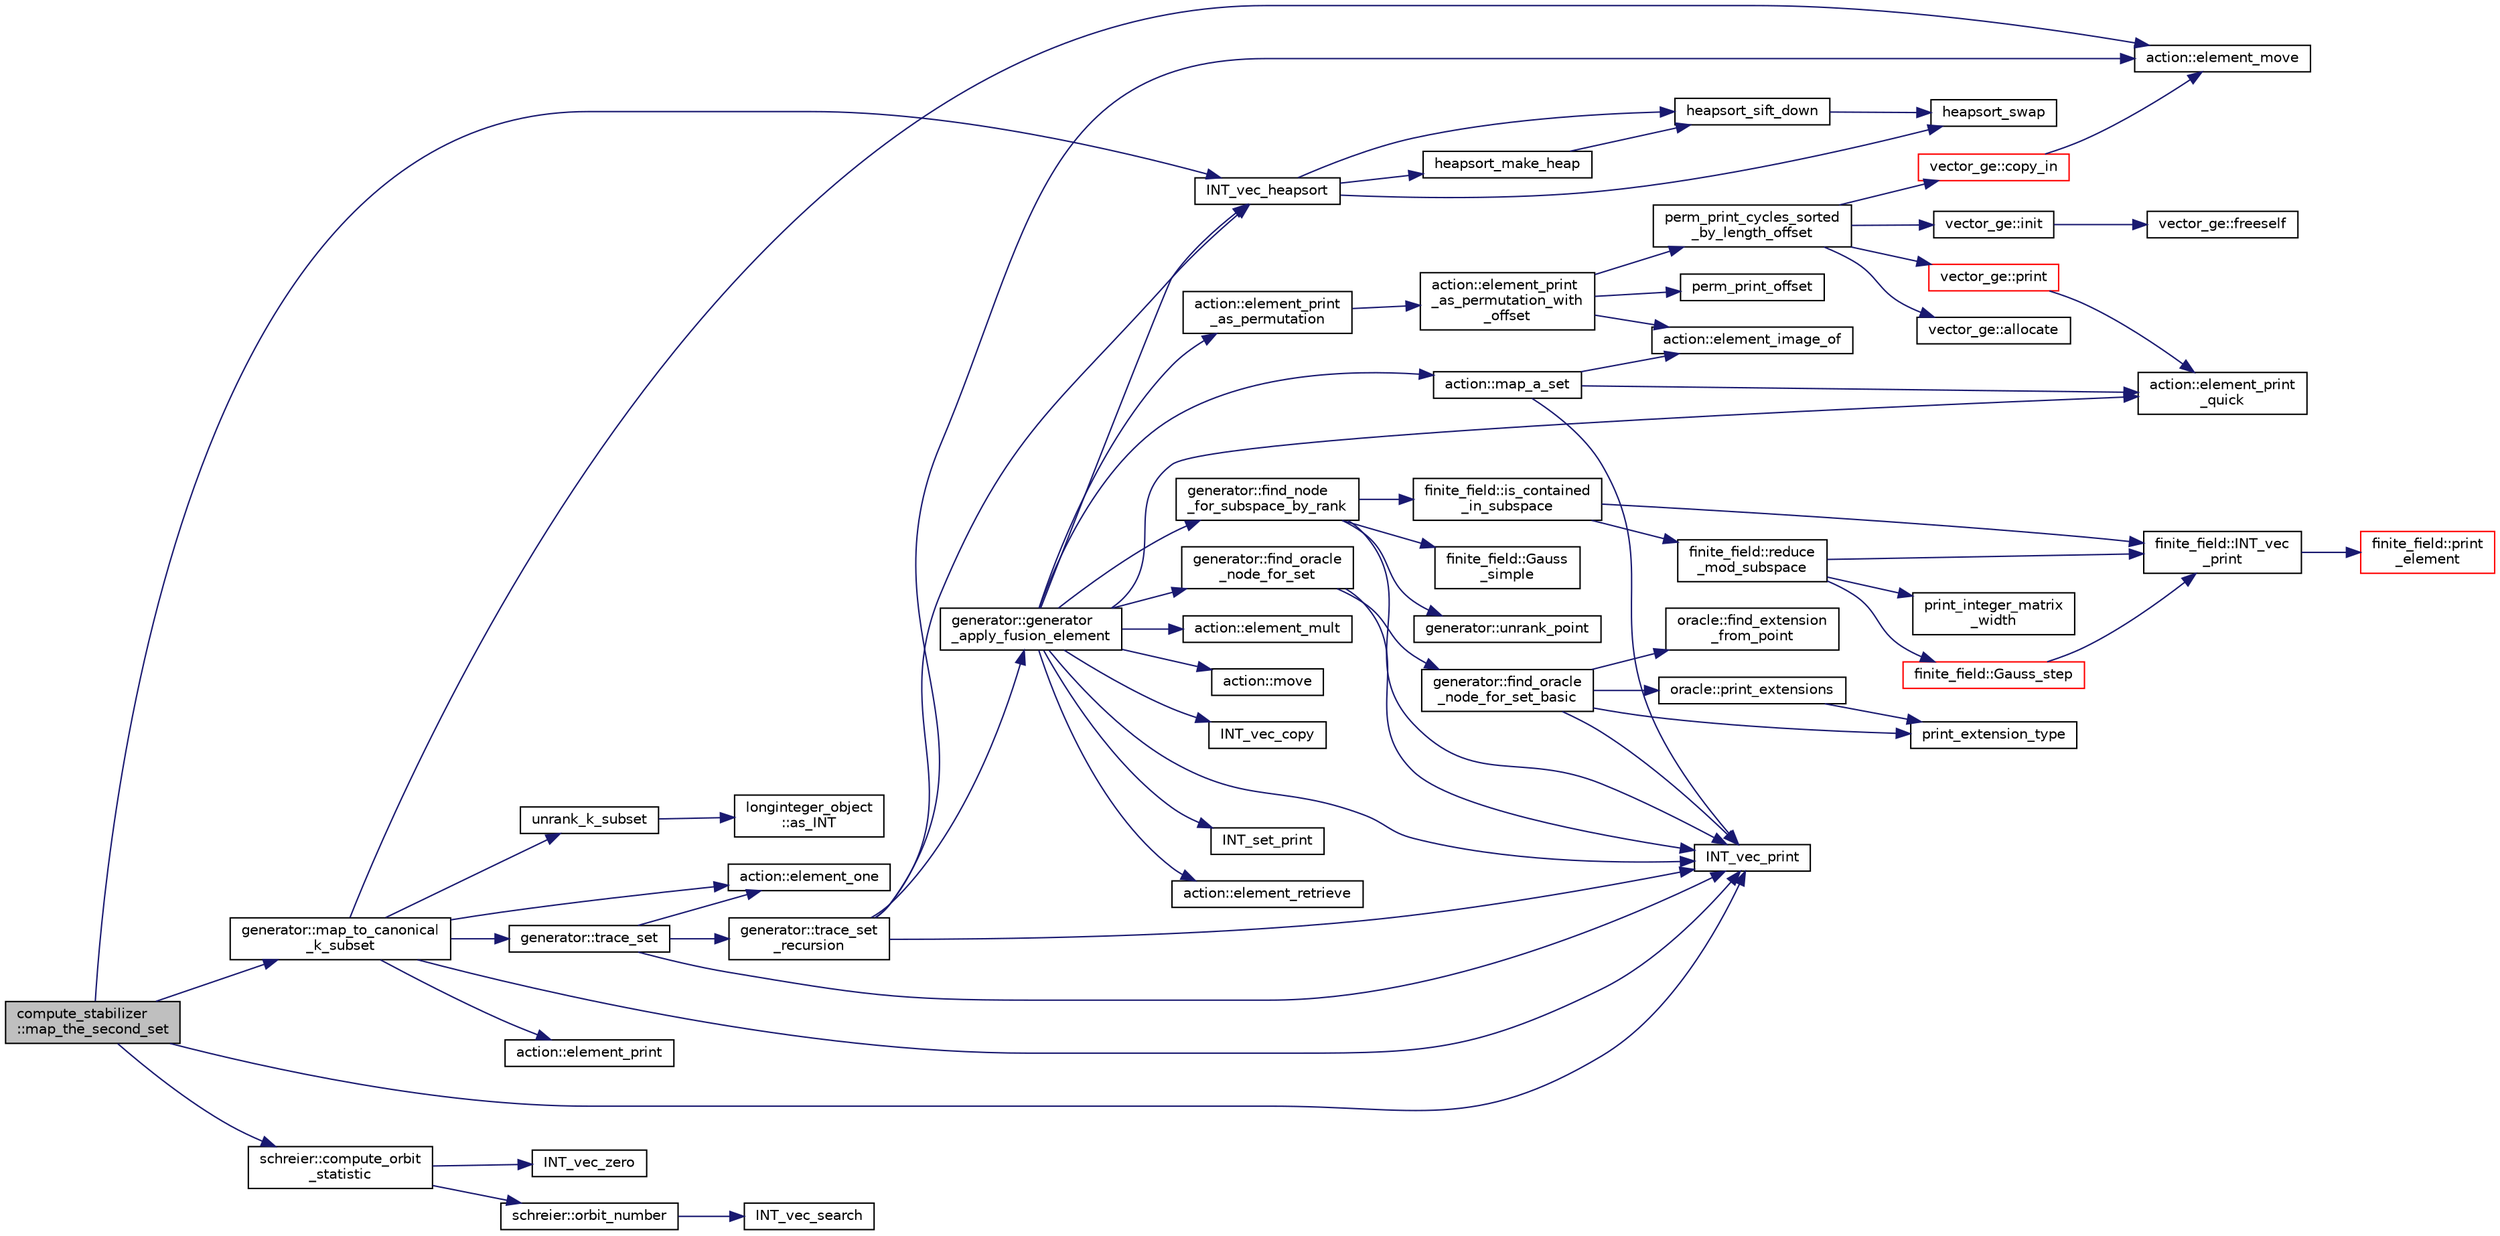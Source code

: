digraph "compute_stabilizer::map_the_second_set"
{
  edge [fontname="Helvetica",fontsize="10",labelfontname="Helvetica",labelfontsize="10"];
  node [fontname="Helvetica",fontsize="10",shape=record];
  rankdir="LR";
  Node2907 [label="compute_stabilizer\l::map_the_second_set",height=0.2,width=0.4,color="black", fillcolor="grey75", style="filled", fontcolor="black"];
  Node2907 -> Node2908 [color="midnightblue",fontsize="10",style="solid",fontname="Helvetica"];
  Node2908 [label="generator::map_to_canonical\l_k_subset",height=0.2,width=0.4,color="black", fillcolor="white", style="filled",URL="$d7/d73/classgenerator.html#acb86c3093119ba960ff942427d86f4e6"];
  Node2908 -> Node2909 [color="midnightblue",fontsize="10",style="solid",fontname="Helvetica"];
  Node2909 [label="unrank_k_subset",height=0.2,width=0.4,color="black", fillcolor="white", style="filled",URL="$d2/d7c/combinatorics_8_c.html#a709dbec12f4da5bb02b9352d45a2c77d"];
  Node2909 -> Node2910 [color="midnightblue",fontsize="10",style="solid",fontname="Helvetica"];
  Node2910 [label="longinteger_object\l::as_INT",height=0.2,width=0.4,color="black", fillcolor="white", style="filled",URL="$dd/d7e/classlonginteger__object.html#afb992d4679a6741acc63c8bcba27971e"];
  Node2908 -> Node2911 [color="midnightblue",fontsize="10",style="solid",fontname="Helvetica"];
  Node2911 [label="action::element_one",height=0.2,width=0.4,color="black", fillcolor="white", style="filled",URL="$d2/d86/classaction.html#a780a105daf04d6d1fe7e2f63b3c88e3b"];
  Node2908 -> Node2912 [color="midnightblue",fontsize="10",style="solid",fontname="Helvetica"];
  Node2912 [label="generator::trace_set",height=0.2,width=0.4,color="black", fillcolor="white", style="filled",URL="$d7/d73/classgenerator.html#ae34b55cbb999d9b2aa9dacc8748de0b2"];
  Node2912 -> Node2913 [color="midnightblue",fontsize="10",style="solid",fontname="Helvetica"];
  Node2913 [label="INT_vec_print",height=0.2,width=0.4,color="black", fillcolor="white", style="filled",URL="$df/dbf/sajeeb_8_c.html#a79a5901af0b47dd0d694109543c027fe"];
  Node2912 -> Node2911 [color="midnightblue",fontsize="10",style="solid",fontname="Helvetica"];
  Node2912 -> Node2914 [color="midnightblue",fontsize="10",style="solid",fontname="Helvetica"];
  Node2914 [label="generator::trace_set\l_recursion",height=0.2,width=0.4,color="black", fillcolor="white", style="filled",URL="$d7/d73/classgenerator.html#aede118133e199ff6a1a381c7da8366b4"];
  Node2914 -> Node2913 [color="midnightblue",fontsize="10",style="solid",fontname="Helvetica"];
  Node2914 -> Node2915 [color="midnightblue",fontsize="10",style="solid",fontname="Helvetica"];
  Node2915 [label="INT_vec_heapsort",height=0.2,width=0.4,color="black", fillcolor="white", style="filled",URL="$d5/de2/foundations_2data__structures_2data__structures_8h.html#a3590ad9987f801fbfc94634300182f39"];
  Node2915 -> Node2916 [color="midnightblue",fontsize="10",style="solid",fontname="Helvetica"];
  Node2916 [label="heapsort_make_heap",height=0.2,width=0.4,color="black", fillcolor="white", style="filled",URL="$d4/dd7/sorting_8_c.html#a42f24453d7d77eeb1338ebd1a13cfdbb"];
  Node2916 -> Node2917 [color="midnightblue",fontsize="10",style="solid",fontname="Helvetica"];
  Node2917 [label="heapsort_sift_down",height=0.2,width=0.4,color="black", fillcolor="white", style="filled",URL="$d4/dd7/sorting_8_c.html#a65cbb1a6a3f01f511673705437ddc18b"];
  Node2917 -> Node2918 [color="midnightblue",fontsize="10",style="solid",fontname="Helvetica"];
  Node2918 [label="heapsort_swap",height=0.2,width=0.4,color="black", fillcolor="white", style="filled",URL="$d4/dd7/sorting_8_c.html#a8f048362e6065297b19b6975bcbbfcc6"];
  Node2915 -> Node2918 [color="midnightblue",fontsize="10",style="solid",fontname="Helvetica"];
  Node2915 -> Node2917 [color="midnightblue",fontsize="10",style="solid",fontname="Helvetica"];
  Node2914 -> Node2919 [color="midnightblue",fontsize="10",style="solid",fontname="Helvetica"];
  Node2919 [label="generator::generator\l_apply_fusion_element",height=0.2,width=0.4,color="black", fillcolor="white", style="filled",URL="$d7/d73/classgenerator.html#a5e555672da45c6fbc2c5b2d2aa9bb537"];
  Node2919 -> Node2920 [color="midnightblue",fontsize="10",style="solid",fontname="Helvetica"];
  Node2920 [label="INT_set_print",height=0.2,width=0.4,color="black", fillcolor="white", style="filled",URL="$df/dbf/sajeeb_8_c.html#a97614645ec11df30e0e896367f91ffd9"];
  Node2919 -> Node2921 [color="midnightblue",fontsize="10",style="solid",fontname="Helvetica"];
  Node2921 [label="action::element_retrieve",height=0.2,width=0.4,color="black", fillcolor="white", style="filled",URL="$d2/d86/classaction.html#ad28f6f8810ffbad64c1490f78e51e2b1"];
  Node2919 -> Node2922 [color="midnightblue",fontsize="10",style="solid",fontname="Helvetica"];
  Node2922 [label="action::element_print\l_quick",height=0.2,width=0.4,color="black", fillcolor="white", style="filled",URL="$d2/d86/classaction.html#a4844680cf6750396f76494a28655265b"];
  Node2919 -> Node2923 [color="midnightblue",fontsize="10",style="solid",fontname="Helvetica"];
  Node2923 [label="action::element_print\l_as_permutation",height=0.2,width=0.4,color="black", fillcolor="white", style="filled",URL="$d2/d86/classaction.html#a2975618a8203187b688a67c947150bb8"];
  Node2923 -> Node2924 [color="midnightblue",fontsize="10",style="solid",fontname="Helvetica"];
  Node2924 [label="action::element_print\l_as_permutation_with\l_offset",height=0.2,width=0.4,color="black", fillcolor="white", style="filled",URL="$d2/d86/classaction.html#addd61d869434abaad431124a6d858396"];
  Node2924 -> Node2925 [color="midnightblue",fontsize="10",style="solid",fontname="Helvetica"];
  Node2925 [label="action::element_image_of",height=0.2,width=0.4,color="black", fillcolor="white", style="filled",URL="$d2/d86/classaction.html#ae09559d4537a048fc860f8a74a31393d"];
  Node2924 -> Node2926 [color="midnightblue",fontsize="10",style="solid",fontname="Helvetica"];
  Node2926 [label="perm_print_offset",height=0.2,width=0.4,color="black", fillcolor="white", style="filled",URL="$d2/d7c/combinatorics_8_c.html#ab87deef2ba9e4d2ce386a19eeaffecf3"];
  Node2924 -> Node2927 [color="midnightblue",fontsize="10",style="solid",fontname="Helvetica"];
  Node2927 [label="perm_print_cycles_sorted\l_by_length_offset",height=0.2,width=0.4,color="black", fillcolor="white", style="filled",URL="$d5/d90/action__global_8_c.html#a9d1f2e34879c04dbc45d08984a8066e3"];
  Node2927 -> Node2928 [color="midnightblue",fontsize="10",style="solid",fontname="Helvetica"];
  Node2928 [label="vector_ge::init",height=0.2,width=0.4,color="black", fillcolor="white", style="filled",URL="$d4/d6e/classvector__ge.html#afe1d6befd1f1501e6be34afbaa9d30a8"];
  Node2928 -> Node2929 [color="midnightblue",fontsize="10",style="solid",fontname="Helvetica"];
  Node2929 [label="vector_ge::freeself",height=0.2,width=0.4,color="black", fillcolor="white", style="filled",URL="$d4/d6e/classvector__ge.html#aa002e4b715cc73a9b8b367d29700b452"];
  Node2927 -> Node2930 [color="midnightblue",fontsize="10",style="solid",fontname="Helvetica"];
  Node2930 [label="vector_ge::allocate",height=0.2,width=0.4,color="black", fillcolor="white", style="filled",URL="$d4/d6e/classvector__ge.html#a35b062a9201b30f0a87bf87702d243ae"];
  Node2927 -> Node2931 [color="midnightblue",fontsize="10",style="solid",fontname="Helvetica"];
  Node2931 [label="vector_ge::copy_in",height=0.2,width=0.4,color="red", fillcolor="white", style="filled",URL="$d4/d6e/classvector__ge.html#ad02ebf2d4e8bbf095685aea921999145"];
  Node2931 -> Node2933 [color="midnightblue",fontsize="10",style="solid",fontname="Helvetica"];
  Node2933 [label="action::element_move",height=0.2,width=0.4,color="black", fillcolor="white", style="filled",URL="$d2/d86/classaction.html#a550947491bbb534d3d7951f50198a874"];
  Node2927 -> Node2934 [color="midnightblue",fontsize="10",style="solid",fontname="Helvetica"];
  Node2934 [label="vector_ge::print",height=0.2,width=0.4,color="red", fillcolor="white", style="filled",URL="$d4/d6e/classvector__ge.html#a0d260cce035c20b32d7989c50670aa8a"];
  Node2934 -> Node2922 [color="midnightblue",fontsize="10",style="solid",fontname="Helvetica"];
  Node2919 -> Node2913 [color="midnightblue",fontsize="10",style="solid",fontname="Helvetica"];
  Node2919 -> Node2935 [color="midnightblue",fontsize="10",style="solid",fontname="Helvetica"];
  Node2935 [label="action::map_a_set",height=0.2,width=0.4,color="black", fillcolor="white", style="filled",URL="$d2/d86/classaction.html#a600e542e5aeca2a46f18110e027947e0"];
  Node2935 -> Node2922 [color="midnightblue",fontsize="10",style="solid",fontname="Helvetica"];
  Node2935 -> Node2913 [color="midnightblue",fontsize="10",style="solid",fontname="Helvetica"];
  Node2935 -> Node2925 [color="midnightblue",fontsize="10",style="solid",fontname="Helvetica"];
  Node2919 -> Node2936 [color="midnightblue",fontsize="10",style="solid",fontname="Helvetica"];
  Node2936 [label="action::element_mult",height=0.2,width=0.4,color="black", fillcolor="white", style="filled",URL="$d2/d86/classaction.html#ae9e36b2cae1f0f7bd7144097fa9a34b3"];
  Node2919 -> Node2937 [color="midnightblue",fontsize="10",style="solid",fontname="Helvetica"];
  Node2937 [label="action::move",height=0.2,width=0.4,color="black", fillcolor="white", style="filled",URL="$d2/d86/classaction.html#ab857fef69d8687a7926a9e4a00dd77ee"];
  Node2919 -> Node2938 [color="midnightblue",fontsize="10",style="solid",fontname="Helvetica"];
  Node2938 [label="generator::find_node\l_for_subspace_by_rank",height=0.2,width=0.4,color="black", fillcolor="white", style="filled",URL="$d7/d73/classgenerator.html#ad118a5102c2f16c7bed14ee432fe70b2"];
  Node2938 -> Node2913 [color="midnightblue",fontsize="10",style="solid",fontname="Helvetica"];
  Node2938 -> Node2939 [color="midnightblue",fontsize="10",style="solid",fontname="Helvetica"];
  Node2939 [label="generator::unrank_point",height=0.2,width=0.4,color="black", fillcolor="white", style="filled",URL="$d7/d73/classgenerator.html#ad8842983b197430759b0588712c26693"];
  Node2938 -> Node2940 [color="midnightblue",fontsize="10",style="solid",fontname="Helvetica"];
  Node2940 [label="finite_field::Gauss\l_simple",height=0.2,width=0.4,color="black", fillcolor="white", style="filled",URL="$df/d5a/classfinite__field.html#aba4950590e24a1ce323f292cf47b3307"];
  Node2938 -> Node2941 [color="midnightblue",fontsize="10",style="solid",fontname="Helvetica"];
  Node2941 [label="finite_field::is_contained\l_in_subspace",height=0.2,width=0.4,color="black", fillcolor="white", style="filled",URL="$df/d5a/classfinite__field.html#a21d04fc4ddc2f03fb3401656f14abb72"];
  Node2941 -> Node2942 [color="midnightblue",fontsize="10",style="solid",fontname="Helvetica"];
  Node2942 [label="finite_field::INT_vec\l_print",height=0.2,width=0.4,color="black", fillcolor="white", style="filled",URL="$df/d5a/classfinite__field.html#a9c33a61dedc197e37b014b6f8dc07f06"];
  Node2942 -> Node2943 [color="midnightblue",fontsize="10",style="solid",fontname="Helvetica"];
  Node2943 [label="finite_field::print\l_element",height=0.2,width=0.4,color="red", fillcolor="white", style="filled",URL="$df/d5a/classfinite__field.html#ab7d1f59c043d7696b8b47c92d0fedad5"];
  Node2941 -> Node2946 [color="midnightblue",fontsize="10",style="solid",fontname="Helvetica"];
  Node2946 [label="finite_field::reduce\l_mod_subspace",height=0.2,width=0.4,color="black", fillcolor="white", style="filled",URL="$df/d5a/classfinite__field.html#a58c58854e54819ab1f3b1df2a12423ad"];
  Node2946 -> Node2942 [color="midnightblue",fontsize="10",style="solid",fontname="Helvetica"];
  Node2946 -> Node2947 [color="midnightblue",fontsize="10",style="solid",fontname="Helvetica"];
  Node2947 [label="print_integer_matrix\l_width",height=0.2,width=0.4,color="black", fillcolor="white", style="filled",URL="$d5/db4/io__and__os_8h.html#aa78f3e73fc2179251bd15adbcc31573f"];
  Node2946 -> Node2948 [color="midnightblue",fontsize="10",style="solid",fontname="Helvetica"];
  Node2948 [label="finite_field::Gauss_step",height=0.2,width=0.4,color="red", fillcolor="white", style="filled",URL="$df/d5a/classfinite__field.html#a888228cd0bdf000bd4d44cf4d1ad62ce"];
  Node2948 -> Node2942 [color="midnightblue",fontsize="10",style="solid",fontname="Helvetica"];
  Node2919 -> Node2955 [color="midnightblue",fontsize="10",style="solid",fontname="Helvetica"];
  Node2955 [label="INT_vec_copy",height=0.2,width=0.4,color="black", fillcolor="white", style="filled",URL="$df/dbf/sajeeb_8_c.html#ac2d875e27e009af6ec04d17254d11075"];
  Node2919 -> Node2915 [color="midnightblue",fontsize="10",style="solid",fontname="Helvetica"];
  Node2919 -> Node2956 [color="midnightblue",fontsize="10",style="solid",fontname="Helvetica"];
  Node2956 [label="generator::find_oracle\l_node_for_set",height=0.2,width=0.4,color="black", fillcolor="white", style="filled",URL="$d7/d73/classgenerator.html#acdf58f4d0bdb6a88af63cdd5fb5d6bff"];
  Node2956 -> Node2913 [color="midnightblue",fontsize="10",style="solid",fontname="Helvetica"];
  Node2956 -> Node2957 [color="midnightblue",fontsize="10",style="solid",fontname="Helvetica"];
  Node2957 [label="generator::find_oracle\l_node_for_set_basic",height=0.2,width=0.4,color="black", fillcolor="white", style="filled",URL="$d7/d73/classgenerator.html#aef74bcab80fb84791767d56f6cc1464f"];
  Node2957 -> Node2913 [color="midnightblue",fontsize="10",style="solid",fontname="Helvetica"];
  Node2957 -> Node2958 [color="midnightblue",fontsize="10",style="solid",fontname="Helvetica"];
  Node2958 [label="oracle::find_extension\l_from_point",height=0.2,width=0.4,color="black", fillcolor="white", style="filled",URL="$d7/da7/classoracle.html#aa6091b5a2260435d706a61ddc06ad1a4"];
  Node2957 -> Node2959 [color="midnightblue",fontsize="10",style="solid",fontname="Helvetica"];
  Node2959 [label="oracle::print_extensions",height=0.2,width=0.4,color="black", fillcolor="white", style="filled",URL="$d7/da7/classoracle.html#a6ea212ee0158a6c6146d54f79ba0e9f3"];
  Node2959 -> Node2960 [color="midnightblue",fontsize="10",style="solid",fontname="Helvetica"];
  Node2960 [label="print_extension_type",height=0.2,width=0.4,color="black", fillcolor="white", style="filled",URL="$da/d10/other_8h.html#ab39242254c1c0bce13010118473d8c74"];
  Node2957 -> Node2960 [color="midnightblue",fontsize="10",style="solid",fontname="Helvetica"];
  Node2914 -> Node2933 [color="midnightblue",fontsize="10",style="solid",fontname="Helvetica"];
  Node2908 -> Node2961 [color="midnightblue",fontsize="10",style="solid",fontname="Helvetica"];
  Node2961 [label="action::element_print",height=0.2,width=0.4,color="black", fillcolor="white", style="filled",URL="$d2/d86/classaction.html#ae38c3ef3c1125213733d63c6fc3c40cd"];
  Node2908 -> Node2933 [color="midnightblue",fontsize="10",style="solid",fontname="Helvetica"];
  Node2908 -> Node2913 [color="midnightblue",fontsize="10",style="solid",fontname="Helvetica"];
  Node2907 -> Node2915 [color="midnightblue",fontsize="10",style="solid",fontname="Helvetica"];
  Node2907 -> Node2913 [color="midnightblue",fontsize="10",style="solid",fontname="Helvetica"];
  Node2907 -> Node2962 [color="midnightblue",fontsize="10",style="solid",fontname="Helvetica"];
  Node2962 [label="schreier::compute_orbit\l_statistic",height=0.2,width=0.4,color="black", fillcolor="white", style="filled",URL="$d3/dd6/classschreier.html#aa3624e59df28a3283e48a300fcfcd62f"];
  Node2962 -> Node2963 [color="midnightblue",fontsize="10",style="solid",fontname="Helvetica"];
  Node2963 [label="INT_vec_zero",height=0.2,width=0.4,color="black", fillcolor="white", style="filled",URL="$df/dbf/sajeeb_8_c.html#aa8c9c7977203577026080f546fe4980f"];
  Node2962 -> Node2964 [color="midnightblue",fontsize="10",style="solid",fontname="Helvetica"];
  Node2964 [label="schreier::orbit_number",height=0.2,width=0.4,color="black", fillcolor="white", style="filled",URL="$d3/dd6/classschreier.html#a65ae0e0466545deba181b987c27feb58"];
  Node2964 -> Node2965 [color="midnightblue",fontsize="10",style="solid",fontname="Helvetica"];
  Node2965 [label="INT_vec_search",height=0.2,width=0.4,color="black", fillcolor="white", style="filled",URL="$d5/de2/foundations_2data__structures_2data__structures_8h.html#ad103ef2316a1f671bdb68fd9cd9ba945"];
}
